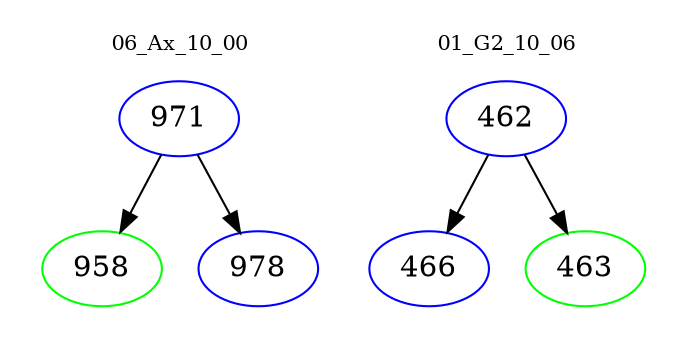 digraph{
subgraph cluster_0 {
color = white
label = "06_Ax_10_00";
fontsize=10;
T0_971 [label="971", color="blue"]
T0_971 -> T0_958 [color="black"]
T0_958 [label="958", color="green"]
T0_971 -> T0_978 [color="black"]
T0_978 [label="978", color="blue"]
}
subgraph cluster_1 {
color = white
label = "01_G2_10_06";
fontsize=10;
T1_462 [label="462", color="blue"]
T1_462 -> T1_466 [color="black"]
T1_466 [label="466", color="blue"]
T1_462 -> T1_463 [color="black"]
T1_463 [label="463", color="green"]
}
}
